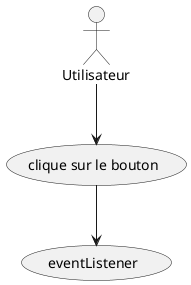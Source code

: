@startuml
:Utilisateur: --> (click)
"clique sur le bouton" as (click)
(click) --> (eventListener)

@enduml
